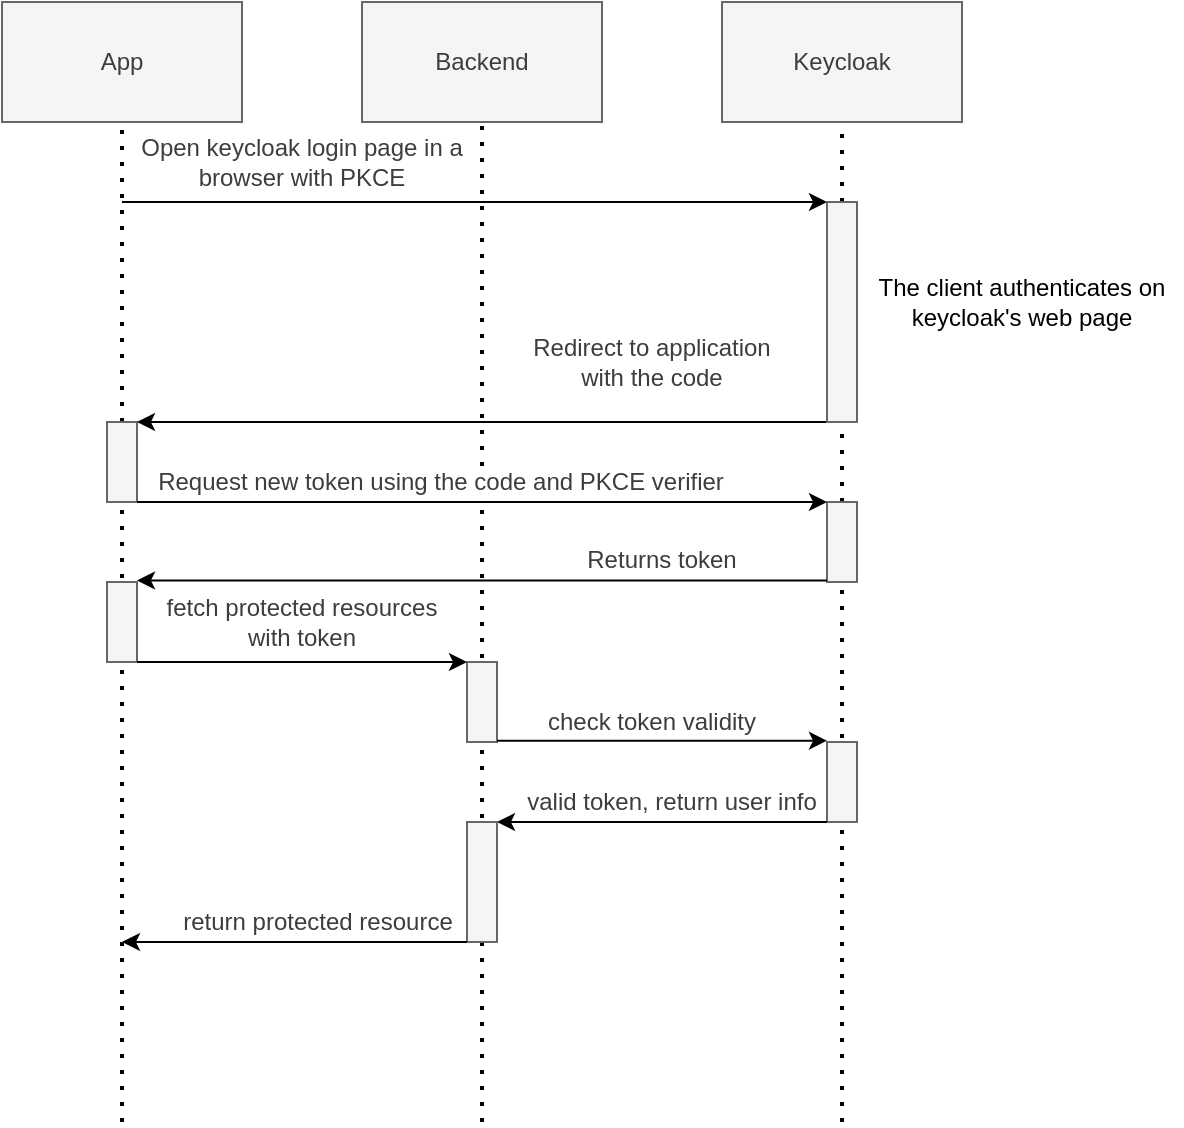 <mxfile>
    <diagram id="FWiJDPVRLPy7m21FmPq1" name="Page-1">
        <mxGraphModel dx="997" dy="394" grid="1" gridSize="10" guides="1" tooltips="1" connect="1" arrows="1" fold="1" page="1" pageScale="1" pageWidth="850" pageHeight="1100" background="#FFFFFF" math="0" shadow="0">
            <root>
                <mxCell id="0"/>
                <mxCell id="1" parent="0"/>
                <mxCell id="40" value="" style="endArrow=none;dashed=1;html=1;dashPattern=1 3;strokeWidth=2;rounded=0;strokeColor=#000000;startArrow=none;" parent="1" source="51" target="41" edge="1">
                    <mxGeometry width="50" height="50" relative="1" as="geometry">
                        <mxPoint x="160" y="650" as="sourcePoint"/>
                        <mxPoint x="160" y="120" as="targetPoint"/>
                    </mxGeometry>
                </mxCell>
                <mxCell id="41" value="&lt;font color=&quot;#3d3d3d&quot;&gt;App&lt;/font&gt;" style="rounded=0;whiteSpace=wrap;html=1;fillColor=#f5f5f5;strokeColor=#666666;fontColor=#333333;" parent="1" vertex="1">
                    <mxGeometry x="100" y="90" width="120" height="60" as="geometry"/>
                </mxCell>
                <mxCell id="42" value="" style="endArrow=none;dashed=1;html=1;dashPattern=1 3;strokeWidth=2;rounded=0;strokeColor=#000000;" parent="1" target="43" edge="1">
                    <mxGeometry width="50" height="50" relative="1" as="geometry">
                        <mxPoint x="340" y="650" as="sourcePoint"/>
                        <mxPoint x="340" y="120" as="targetPoint"/>
                    </mxGeometry>
                </mxCell>
                <mxCell id="43" value="&lt;font color=&quot;#3d3d3d&quot;&gt;Backend&lt;/font&gt;" style="rounded=0;whiteSpace=wrap;html=1;fillColor=#f5f5f5;strokeColor=#666666;fontColor=#333333;" parent="1" vertex="1">
                    <mxGeometry x="280" y="90" width="120" height="60" as="geometry"/>
                </mxCell>
                <mxCell id="44" value="" style="endArrow=none;dashed=1;html=1;dashPattern=1 3;strokeWidth=2;rounded=0;strokeColor=#000000;startArrow=none;" parent="1" target="45" edge="1" source="91">
                    <mxGeometry width="50" height="50" relative="1" as="geometry">
                        <mxPoint x="520" y="180" as="sourcePoint"/>
                        <mxPoint x="520" y="120" as="targetPoint"/>
                    </mxGeometry>
                </mxCell>
                <mxCell id="45" value="&lt;font color=&quot;#3d3d3d&quot;&gt;Keycloak&lt;br&gt;&lt;/font&gt;" style="rounded=0;whiteSpace=wrap;html=1;fillColor=#f5f5f5;strokeColor=#666666;fontColor=#333333;" parent="1" vertex="1">
                    <mxGeometry x="460" y="90" width="120" height="60" as="geometry"/>
                </mxCell>
                <mxCell id="46" value="" style="endArrow=classic;html=1;fontColor=#3D3D3D;strokeColor=#000000;entryX=0;entryY=0;entryDx=0;entryDy=0;" parent="1" edge="1">
                    <mxGeometry width="50" height="50" relative="1" as="geometry">
                        <mxPoint x="160" y="190" as="sourcePoint"/>
                        <mxPoint x="512.5" y="190.0" as="targetPoint"/>
                    </mxGeometry>
                </mxCell>
                <mxCell id="48" value="" style="endArrow=none;dashed=1;html=1;dashPattern=1 3;strokeWidth=2;rounded=0;strokeColor=#000000;startArrow=none;" parent="1" source="56" edge="1">
                    <mxGeometry width="50" height="50" relative="1" as="geometry">
                        <mxPoint x="520" y="650" as="sourcePoint"/>
                        <mxPoint x="520" y="300" as="targetPoint"/>
                    </mxGeometry>
                </mxCell>
                <mxCell id="49" value="Open keycloak login page in a browser with PKCE" style="text;html=1;strokeColor=none;fillColor=none;align=center;verticalAlign=middle;whiteSpace=wrap;rounded=0;labelBackgroundColor=#FFFFFF;fontColor=#3D3D3D;" parent="1" vertex="1">
                    <mxGeometry x="160" y="160" width="180" height="20" as="geometry"/>
                </mxCell>
                <mxCell id="51" value="" style="rounded=0;whiteSpace=wrap;html=1;labelBackgroundColor=#FFFFFF;fontColor=#333333;fillColor=#f5f5f5;strokeColor=#666666;" parent="1" vertex="1">
                    <mxGeometry x="152.5" y="300" width="15" height="40" as="geometry"/>
                </mxCell>
                <mxCell id="52" value="" style="endArrow=none;dashed=1;html=1;dashPattern=1 3;strokeWidth=2;rounded=0;strokeColor=#000000;" parent="1" target="51" edge="1">
                    <mxGeometry width="50" height="50" relative="1" as="geometry">
                        <mxPoint x="160" y="650" as="sourcePoint"/>
                        <mxPoint x="160" y="150" as="targetPoint"/>
                    </mxGeometry>
                </mxCell>
                <mxCell id="53" value="" style="endArrow=classic;html=1;fontColor=#3D3D3D;strokeColor=#000000;exitX=0;exitY=1;exitDx=0;exitDy=0;entryX=1;entryY=0;entryDx=0;entryDy=0;" parent="1" target="51" edge="1">
                    <mxGeometry width="50" height="50" relative="1" as="geometry">
                        <mxPoint x="512.5" y="300" as="sourcePoint"/>
                        <mxPoint x="500" y="220" as="targetPoint"/>
                    </mxGeometry>
                </mxCell>
                <mxCell id="54" value="Redirect to application with the code" style="text;html=1;strokeColor=none;fillColor=none;align=center;verticalAlign=middle;whiteSpace=wrap;rounded=0;labelBackgroundColor=#FFFFFF;fontColor=#3D3D3D;" parent="1" vertex="1">
                    <mxGeometry x="355" y="260" width="140" height="20" as="geometry"/>
                </mxCell>
                <mxCell id="56" value="" style="rounded=0;whiteSpace=wrap;html=1;labelBackgroundColor=#FFFFFF;fontColor=#333333;fillColor=#f5f5f5;strokeColor=#666666;" parent="1" vertex="1">
                    <mxGeometry x="512.5" y="340" width="15" height="40" as="geometry"/>
                </mxCell>
                <mxCell id="57" value="" style="endArrow=none;dashed=1;html=1;dashPattern=1 3;strokeWidth=2;rounded=0;strokeColor=#000000;" parent="1" target="56" edge="1">
                    <mxGeometry width="50" height="50" relative="1" as="geometry">
                        <mxPoint x="520" y="650" as="sourcePoint"/>
                        <mxPoint x="520" y="300" as="targetPoint"/>
                    </mxGeometry>
                </mxCell>
                <mxCell id="58" value="" style="endArrow=classic;html=1;fontColor=#3D3D3D;strokeColor=#000000;entryX=0;entryY=0;entryDx=0;entryDy=0;exitX=1;exitY=1;exitDx=0;exitDy=0;" parent="1" source="51" target="56" edge="1">
                    <mxGeometry width="50" height="50" relative="1" as="geometry">
                        <mxPoint x="170" y="350" as="sourcePoint"/>
                        <mxPoint x="512.5" y="338.82" as="targetPoint"/>
                    </mxGeometry>
                </mxCell>
                <mxCell id="62" value="Request new token using the code and PKCE verifier" style="text;html=1;strokeColor=none;fillColor=none;align=center;verticalAlign=middle;whiteSpace=wrap;rounded=0;labelBackgroundColor=#FFFFFF;fontColor=#3D3D3D;" parent="1" vertex="1">
                    <mxGeometry x="167.5" y="320" width="302.5" height="20" as="geometry"/>
                </mxCell>
                <mxCell id="63" value="" style="rounded=0;whiteSpace=wrap;html=1;labelBackgroundColor=#FFFFFF;fontColor=#333333;fillColor=#f5f5f5;strokeColor=#666666;" parent="1" vertex="1">
                    <mxGeometry x="152.5" y="380" width="15" height="40" as="geometry"/>
                </mxCell>
                <mxCell id="64" value="" style="endArrow=classic;html=1;fontColor=#3D3D3D;strokeColor=#000000;exitX=0;exitY=1;exitDx=0;exitDy=0;entryX=1;entryY=0;entryDx=0;entryDy=0;" parent="1" edge="1">
                    <mxGeometry width="50" height="50" relative="1" as="geometry">
                        <mxPoint x="512.5" y="379.23" as="sourcePoint"/>
                        <mxPoint x="167.5" y="379.23" as="targetPoint"/>
                    </mxGeometry>
                </mxCell>
                <mxCell id="65" value="Returns token" style="text;html=1;strokeColor=none;fillColor=none;align=center;verticalAlign=middle;whiteSpace=wrap;rounded=0;labelBackgroundColor=#FFFFFF;fontColor=#3D3D3D;" parent="1" vertex="1">
                    <mxGeometry x="360" y="359.23" width="140" height="20" as="geometry"/>
                </mxCell>
                <mxCell id="67" value="" style="rounded=0;whiteSpace=wrap;html=1;labelBackgroundColor=#FFFFFF;fontColor=#333333;fillColor=#f5f5f5;strokeColor=#666666;" parent="1" vertex="1">
                    <mxGeometry x="332.5" y="420" width="15" height="40" as="geometry"/>
                </mxCell>
                <mxCell id="68" value="" style="endArrow=classic;html=1;fontColor=#3D3D3D;strokeColor=#000000;exitX=1;exitY=1;exitDx=0;exitDy=0;entryX=0;entryY=0;entryDx=0;entryDy=0;" parent="1" source="63" target="67" edge="1">
                    <mxGeometry width="50" height="50" relative="1" as="geometry">
                        <mxPoint x="522.5" y="389.23" as="sourcePoint"/>
                        <mxPoint x="177.5" y="389.23" as="targetPoint"/>
                    </mxGeometry>
                </mxCell>
                <mxCell id="70" value="fetch protected resources with token" style="text;html=1;strokeColor=none;fillColor=none;align=center;verticalAlign=middle;whiteSpace=wrap;rounded=0;labelBackgroundColor=#FFFFFF;fontColor=#3D3D3D;" parent="1" vertex="1">
                    <mxGeometry x="180" y="390" width="140" height="20" as="geometry"/>
                </mxCell>
                <mxCell id="71" value="" style="endArrow=classic;html=1;fontColor=#3D3D3D;strokeColor=#000000;exitX=1;exitY=1;exitDx=0;exitDy=0;entryX=0;entryY=0;entryDx=0;entryDy=0;" parent="1" edge="1">
                    <mxGeometry width="50" height="50" relative="1" as="geometry">
                        <mxPoint x="347.5" y="459.35" as="sourcePoint"/>
                        <mxPoint x="512.5" y="459.35" as="targetPoint"/>
                    </mxGeometry>
                </mxCell>
                <mxCell id="72" value="check token validity" style="text;html=1;strokeColor=none;fillColor=none;align=center;verticalAlign=middle;whiteSpace=wrap;rounded=0;labelBackgroundColor=#FFFFFF;fontColor=#3D3D3D;" parent="1" vertex="1">
                    <mxGeometry x="355" y="440" width="140" height="20" as="geometry"/>
                </mxCell>
                <mxCell id="73" value="" style="rounded=0;whiteSpace=wrap;html=1;labelBackgroundColor=#FFFFFF;fontColor=#333333;fillColor=#f5f5f5;strokeColor=#666666;" parent="1" vertex="1">
                    <mxGeometry x="512.5" y="460" width="15" height="40" as="geometry"/>
                </mxCell>
                <mxCell id="76" value="" style="endArrow=classic;html=1;fontColor=#3D3D3D;strokeColor=#000000;exitX=0;exitY=1;exitDx=0;exitDy=0;entryX=1;entryY=0;entryDx=0;entryDy=0;" parent="1" source="73" target="77" edge="1">
                    <mxGeometry width="50" height="50" relative="1" as="geometry">
                        <mxPoint x="357.5" y="469.35" as="sourcePoint"/>
                        <mxPoint x="350" y="500" as="targetPoint"/>
                    </mxGeometry>
                </mxCell>
                <mxCell id="77" value="" style="rounded=0;whiteSpace=wrap;html=1;labelBackgroundColor=#FFFFFF;fontColor=#333333;fillColor=#f5f5f5;strokeColor=#666666;" parent="1" vertex="1">
                    <mxGeometry x="332.5" y="500" width="15" height="60" as="geometry"/>
                </mxCell>
                <mxCell id="78" value="valid token, return user info" style="text;html=1;strokeColor=none;fillColor=none;align=center;verticalAlign=middle;whiteSpace=wrap;rounded=0;labelBackgroundColor=#FFFFFF;fontColor=#3D3D3D;" parent="1" vertex="1">
                    <mxGeometry x="360" y="480" width="150" height="20" as="geometry"/>
                </mxCell>
                <mxCell id="79" value="" style="endArrow=classic;html=1;fontColor=#3D3D3D;strokeColor=#000000;exitX=0;exitY=1;exitDx=0;exitDy=0;entryX=1;entryY=0;entryDx=0;entryDy=0;" parent="1" source="77" edge="1">
                    <mxGeometry width="50" height="50" relative="1" as="geometry">
                        <mxPoint x="325" y="560" as="sourcePoint"/>
                        <mxPoint x="160" y="560" as="targetPoint"/>
                    </mxGeometry>
                </mxCell>
                <mxCell id="80" value="return protected resource" style="text;html=1;strokeColor=none;fillColor=none;align=center;verticalAlign=middle;whiteSpace=wrap;rounded=0;labelBackgroundColor=#FFFFFF;fontColor=#3D3D3D;" parent="1" vertex="1">
                    <mxGeometry x="182.5" y="540" width="150" height="20" as="geometry"/>
                </mxCell>
                <mxCell id="91" value="" style="rounded=0;whiteSpace=wrap;html=1;labelBackgroundColor=#FFFFFF;fontColor=#333333;fillColor=#f5f5f5;strokeColor=#666666;" parent="1" vertex="1">
                    <mxGeometry x="512.5" y="190" width="15" height="110" as="geometry"/>
                </mxCell>
                <mxCell id="109" value="The client authenticates on keycloak's web page" style="text;html=1;strokeColor=none;fillColor=none;align=center;verticalAlign=middle;whiteSpace=wrap;rounded=0;" vertex="1" parent="1">
                    <mxGeometry x="530" y="225" width="160" height="30" as="geometry"/>
                </mxCell>
            </root>
        </mxGraphModel>
    </diagram>
</mxfile>